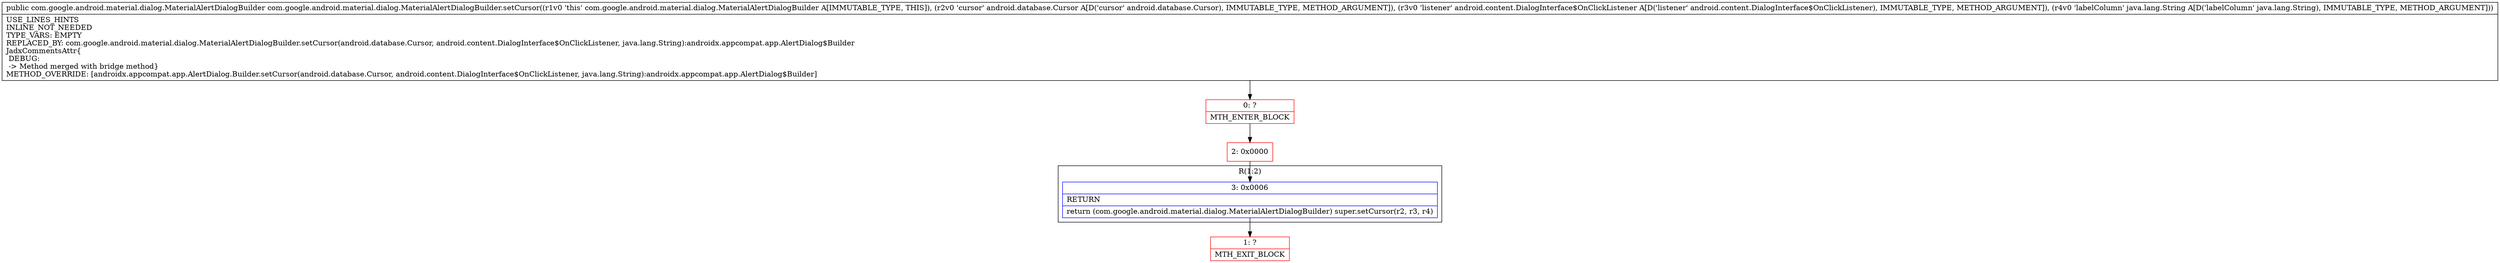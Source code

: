 digraph "CFG forcom.google.android.material.dialog.MaterialAlertDialogBuilder.setCursor(Landroid\/database\/Cursor;Landroid\/content\/DialogInterface$OnClickListener;Ljava\/lang\/String;)Lcom\/google\/android\/material\/dialog\/MaterialAlertDialogBuilder;" {
subgraph cluster_Region_1904832476 {
label = "R(1:2)";
node [shape=record,color=blue];
Node_3 [shape=record,label="{3\:\ 0x0006|RETURN\l|return (com.google.android.material.dialog.MaterialAlertDialogBuilder) super.setCursor(r2, r3, r4)\l}"];
}
Node_0 [shape=record,color=red,label="{0\:\ ?|MTH_ENTER_BLOCK\l}"];
Node_2 [shape=record,color=red,label="{2\:\ 0x0000}"];
Node_1 [shape=record,color=red,label="{1\:\ ?|MTH_EXIT_BLOCK\l}"];
MethodNode[shape=record,label="{public com.google.android.material.dialog.MaterialAlertDialogBuilder com.google.android.material.dialog.MaterialAlertDialogBuilder.setCursor((r1v0 'this' com.google.android.material.dialog.MaterialAlertDialogBuilder A[IMMUTABLE_TYPE, THIS]), (r2v0 'cursor' android.database.Cursor A[D('cursor' android.database.Cursor), IMMUTABLE_TYPE, METHOD_ARGUMENT]), (r3v0 'listener' android.content.DialogInterface$OnClickListener A[D('listener' android.content.DialogInterface$OnClickListener), IMMUTABLE_TYPE, METHOD_ARGUMENT]), (r4v0 'labelColumn' java.lang.String A[D('labelColumn' java.lang.String), IMMUTABLE_TYPE, METHOD_ARGUMENT]))  | USE_LINES_HINTS\lINLINE_NOT_NEEDED\lTYPE_VARS: EMPTY\lREPLACED_BY: com.google.android.material.dialog.MaterialAlertDialogBuilder.setCursor(android.database.Cursor, android.content.DialogInterface$OnClickListener, java.lang.String):androidx.appcompat.app.AlertDialog$Builder\lJadxCommentsAttr\{\l DEBUG: \l \-\> Method merged with bridge method\}\lMETHOD_OVERRIDE: [androidx.appcompat.app.AlertDialog.Builder.setCursor(android.database.Cursor, android.content.DialogInterface$OnClickListener, java.lang.String):androidx.appcompat.app.AlertDialog$Builder]\l}"];
MethodNode -> Node_0;Node_3 -> Node_1;
Node_0 -> Node_2;
Node_2 -> Node_3;
}

